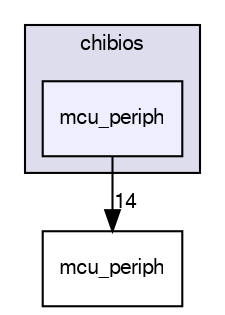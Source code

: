 digraph "sw/airborne/arch/chibios/mcu_periph" {
  compound=true
  node [ fontsize="10", fontname="FreeSans"];
  edge [ labelfontsize="10", labelfontname="FreeSans"];
  subgraph clusterdir_975986b9e0eb299e77243bf822f828ce {
    graph [ bgcolor="#ddddee", pencolor="black", label="chibios" fontname="FreeSans", fontsize="10", URL="dir_975986b9e0eb299e77243bf822f828ce.html"]
  dir_b82140776176b28f52d7ab660bc0e8ab [shape=box, label="mcu_periph", style="filled", fillcolor="#eeeeff", pencolor="black", URL="dir_b82140776176b28f52d7ab660bc0e8ab.html"];
  }
  dir_1ca43f6a116d741d80fb1d0555a2b198 [shape=box label="mcu_periph" URL="dir_1ca43f6a116d741d80fb1d0555a2b198.html"];
  dir_b82140776176b28f52d7ab660bc0e8ab->dir_1ca43f6a116d741d80fb1d0555a2b198 [headlabel="14", labeldistance=1.5 headhref="dir_000007_000107.html"];
}
